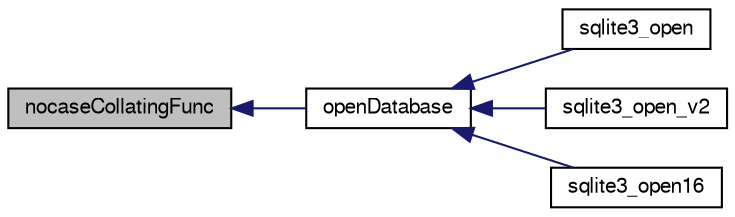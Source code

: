 digraph "nocaseCollatingFunc"
{
  edge [fontname="FreeSans",fontsize="10",labelfontname="FreeSans",labelfontsize="10"];
  node [fontname="FreeSans",fontsize="10",shape=record];
  rankdir="LR";
  Node176949 [label="nocaseCollatingFunc",height=0.2,width=0.4,color="black", fillcolor="grey75", style="filled", fontcolor="black"];
  Node176949 -> Node176950 [dir="back",color="midnightblue",fontsize="10",style="solid",fontname="FreeSans"];
  Node176950 [label="openDatabase",height=0.2,width=0.4,color="black", fillcolor="white", style="filled",URL="$sqlite3_8c.html#a6a9c3bc3a64234e863413f41db473758"];
  Node176950 -> Node176951 [dir="back",color="midnightblue",fontsize="10",style="solid",fontname="FreeSans"];
  Node176951 [label="sqlite3_open",height=0.2,width=0.4,color="black", fillcolor="white", style="filled",URL="$sqlite3_8h.html#a97ba966ed1acc38409786258268f5f71"];
  Node176950 -> Node176952 [dir="back",color="midnightblue",fontsize="10",style="solid",fontname="FreeSans"];
  Node176952 [label="sqlite3_open_v2",height=0.2,width=0.4,color="black", fillcolor="white", style="filled",URL="$sqlite3_8h.html#a140fe275b6975dc867cea50a65a217c4"];
  Node176950 -> Node176953 [dir="back",color="midnightblue",fontsize="10",style="solid",fontname="FreeSans"];
  Node176953 [label="sqlite3_open16",height=0.2,width=0.4,color="black", fillcolor="white", style="filled",URL="$sqlite3_8h.html#adbc401bb96713f32e553db32f6f3ca33"];
}
